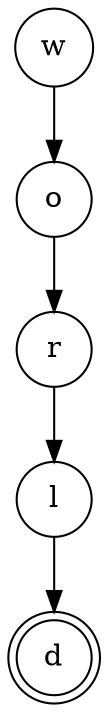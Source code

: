 digraph {   
    node [shape = doublecircle, color = black] d ;
    node [shape = circle];
    node [color= black];
    w -> o -> r -> l -> d;	
}